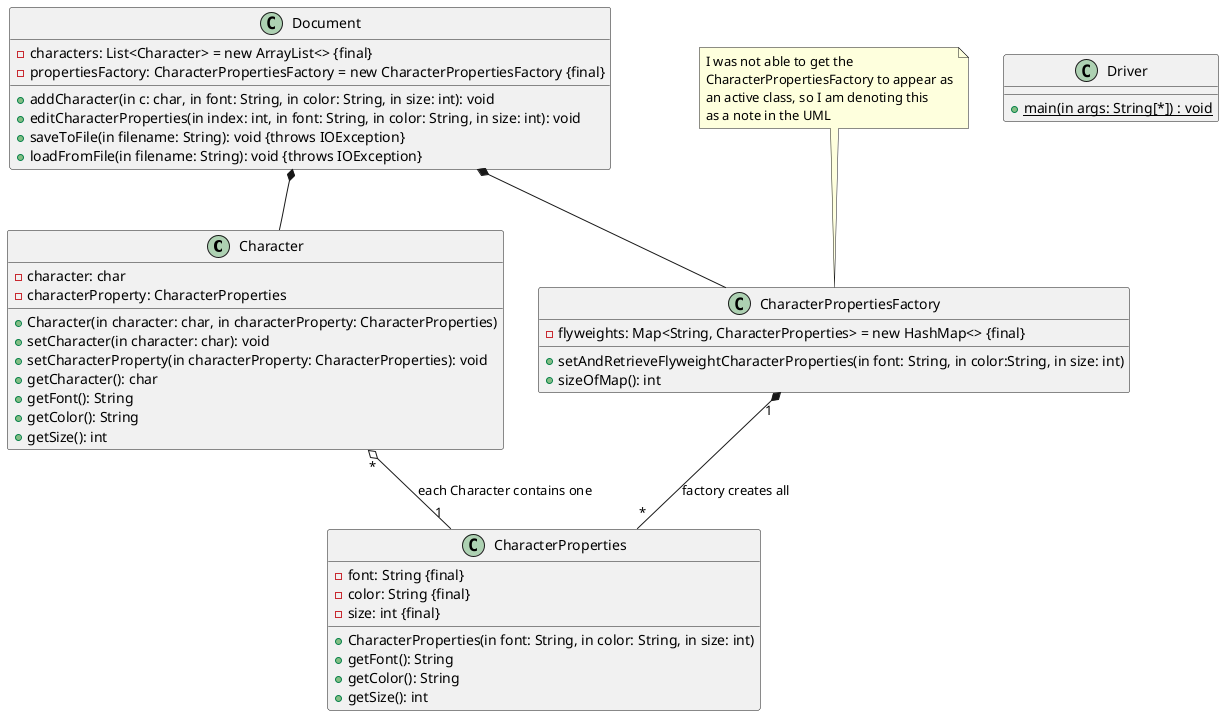 @startuml
'https://plantuml.com/class-diagram


class Character{
- character: char
- characterProperty: CharacterProperties

+ Character(in character: char, in characterProperty: CharacterProperties)
+ setCharacter(in character: char): void
+ setCharacterProperty(in characterProperty: CharacterProperties): void
+ getCharacter(): char
+ getFont(): String
+ getColor(): String
+ getSize(): int
}


class CharacterProperties{
- font: String {final}
- color: String {final}
- size: int {final}

+ CharacterProperties(in font: String, in color: String, in size: int)
+ getFont(): String
+ getColor(): String
+ getSize(): int
}


class CharacterPropertiesFactory{
- flyweights: Map<String, CharacterProperties> = new HashMap<> {final}

+ setAndRetrieveFlyweightCharacterProperties(in font: String, in color:String, in size: int)
+ sizeOfMap(): int
}



class Document {
- characters: List<Character> = new ArrayList<> {final}
- propertiesFactory: CharacterPropertiesFactory = new CharacterPropertiesFactory {final}

+ addCharacter(in c: char, in font: String, in color: String, in size: int): void
+ editCharacterProperties(in index: int, in font: String, in color: String, in size: int): void
+ saveToFile(in filename: String): void {throws IOException}
+ loadFromFile(in filename: String): void {throws IOException}
}


Character"*" o-- "1" CharacterProperties: each Character contains one
CharacterPropertiesFactory"1" *-- "*"CharacterProperties: factory creates all

Document *-- Character
Document *-- CharacterPropertiesFactory

note as n1
    I was not able to get the
    CharacterPropertiesFactory to appear as
    an active class, so I am denoting this
    as a note in the UML
end note

n1 --> CharacterPropertiesFactory


class Driver {
+ {static} main(in args: String[*]) : void
}

@enduml